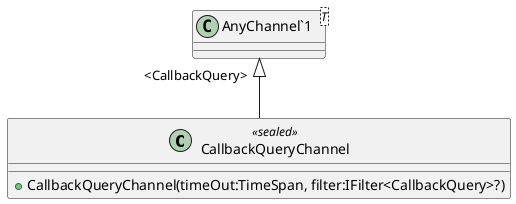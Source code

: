 @startuml
class CallbackQueryChannel <<sealed>> {
    + CallbackQueryChannel(timeOut:TimeSpan, filter:IFilter<CallbackQuery>?)
}
class "AnyChannel`1"<T> {
}
"AnyChannel`1" "<CallbackQuery>" <|-- CallbackQueryChannel
@enduml
